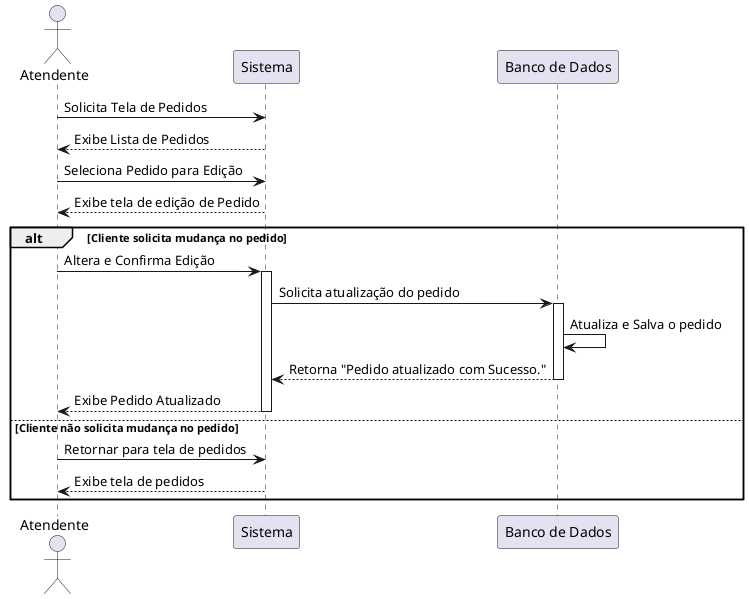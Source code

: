 
@startuml DSS - Editar Pedido

    actor Atendente
    participant "Sistema" as Sys
    participant "Banco de Dados" as DB

    '1° Atendente solicita tela/lista de pedidos
    Atendente -> Sys: Solicita Tela de Pedidos
    Sys --> Atendente: Exibe Lista de Pedidos
    
    '2° Seleciona pedido para alteração
    Atendente -> Sys: Seleciona Pedido para Edição
    Sys --> Atendente: Exibe tela de edição de Pedido

    alt Cliente solicita mudança no pedido
        '3° Altera pedido solcicitado
        Atendente -> Sys: Altera e Confirma Edição
        activate Sys
        Sys -> DB: Solicita atualização do pedido
        activate DB
        DB -> DB: Atualiza e Salva o pedido
        DB --> Sys: Retorna "Pedido atualizado com Sucesso."
        deactivate DB
        Sys --> Atendente: Exibe Pedido Atualizado
        deactivate Sys
    else Cliente não solicita mudança no pedido
        Atendente -> Sys: Retornar para tela de pedidos
        Sys --> Atendente: Exibe tela de pedidos
    end

@enduml
